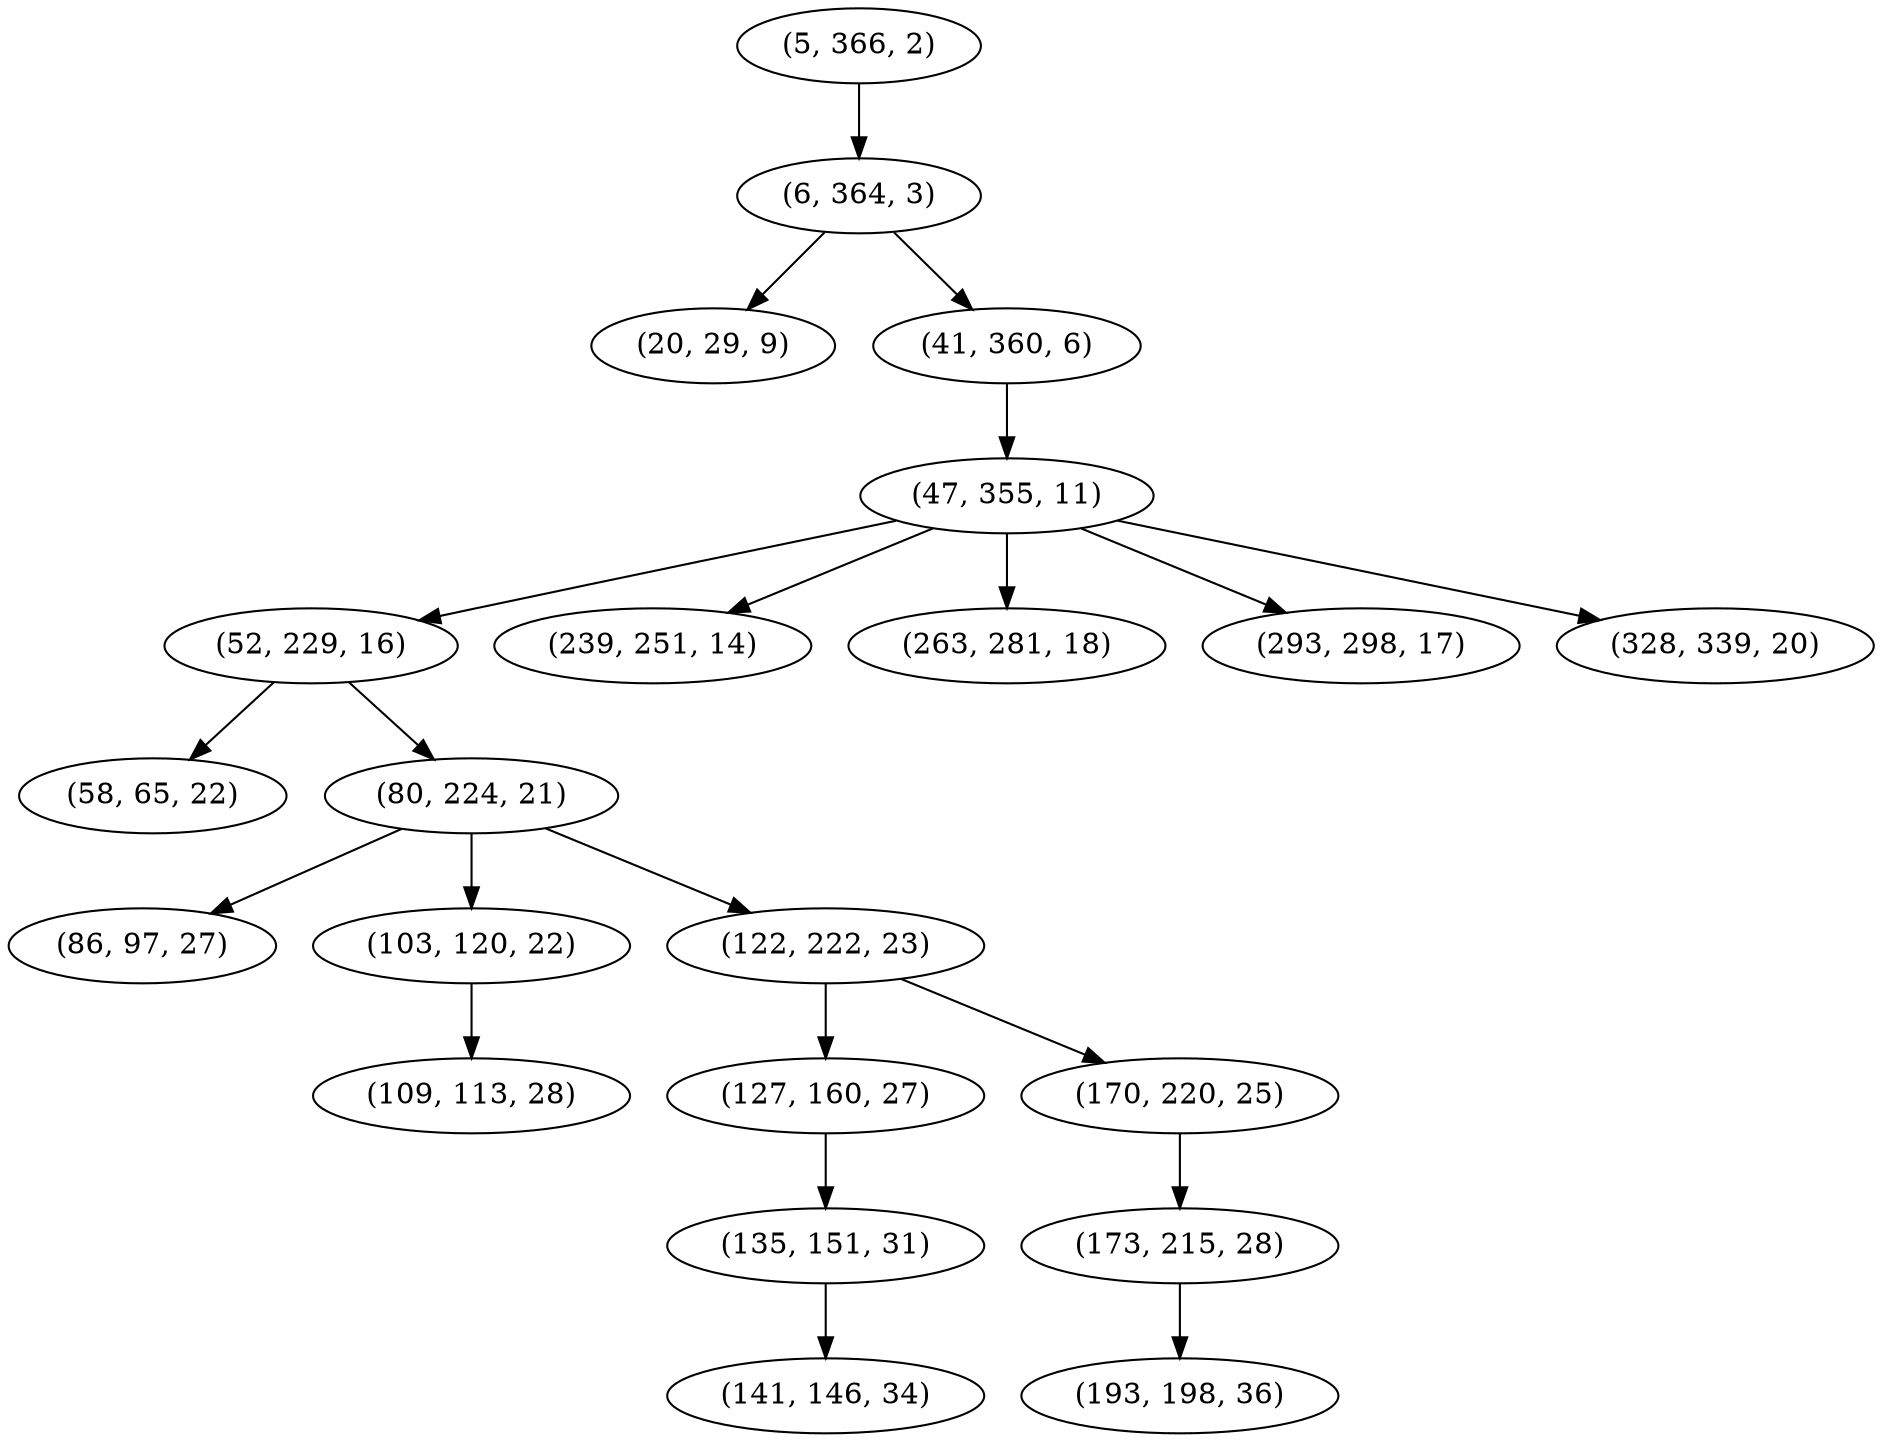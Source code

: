 digraph tree {
    "(5, 366, 2)";
    "(6, 364, 3)";
    "(20, 29, 9)";
    "(41, 360, 6)";
    "(47, 355, 11)";
    "(52, 229, 16)";
    "(58, 65, 22)";
    "(80, 224, 21)";
    "(86, 97, 27)";
    "(103, 120, 22)";
    "(109, 113, 28)";
    "(122, 222, 23)";
    "(127, 160, 27)";
    "(135, 151, 31)";
    "(141, 146, 34)";
    "(170, 220, 25)";
    "(173, 215, 28)";
    "(193, 198, 36)";
    "(239, 251, 14)";
    "(263, 281, 18)";
    "(293, 298, 17)";
    "(328, 339, 20)";
    "(5, 366, 2)" -> "(6, 364, 3)";
    "(6, 364, 3)" -> "(20, 29, 9)";
    "(6, 364, 3)" -> "(41, 360, 6)";
    "(41, 360, 6)" -> "(47, 355, 11)";
    "(47, 355, 11)" -> "(52, 229, 16)";
    "(47, 355, 11)" -> "(239, 251, 14)";
    "(47, 355, 11)" -> "(263, 281, 18)";
    "(47, 355, 11)" -> "(293, 298, 17)";
    "(47, 355, 11)" -> "(328, 339, 20)";
    "(52, 229, 16)" -> "(58, 65, 22)";
    "(52, 229, 16)" -> "(80, 224, 21)";
    "(80, 224, 21)" -> "(86, 97, 27)";
    "(80, 224, 21)" -> "(103, 120, 22)";
    "(80, 224, 21)" -> "(122, 222, 23)";
    "(103, 120, 22)" -> "(109, 113, 28)";
    "(122, 222, 23)" -> "(127, 160, 27)";
    "(122, 222, 23)" -> "(170, 220, 25)";
    "(127, 160, 27)" -> "(135, 151, 31)";
    "(135, 151, 31)" -> "(141, 146, 34)";
    "(170, 220, 25)" -> "(173, 215, 28)";
    "(173, 215, 28)" -> "(193, 198, 36)";
}
